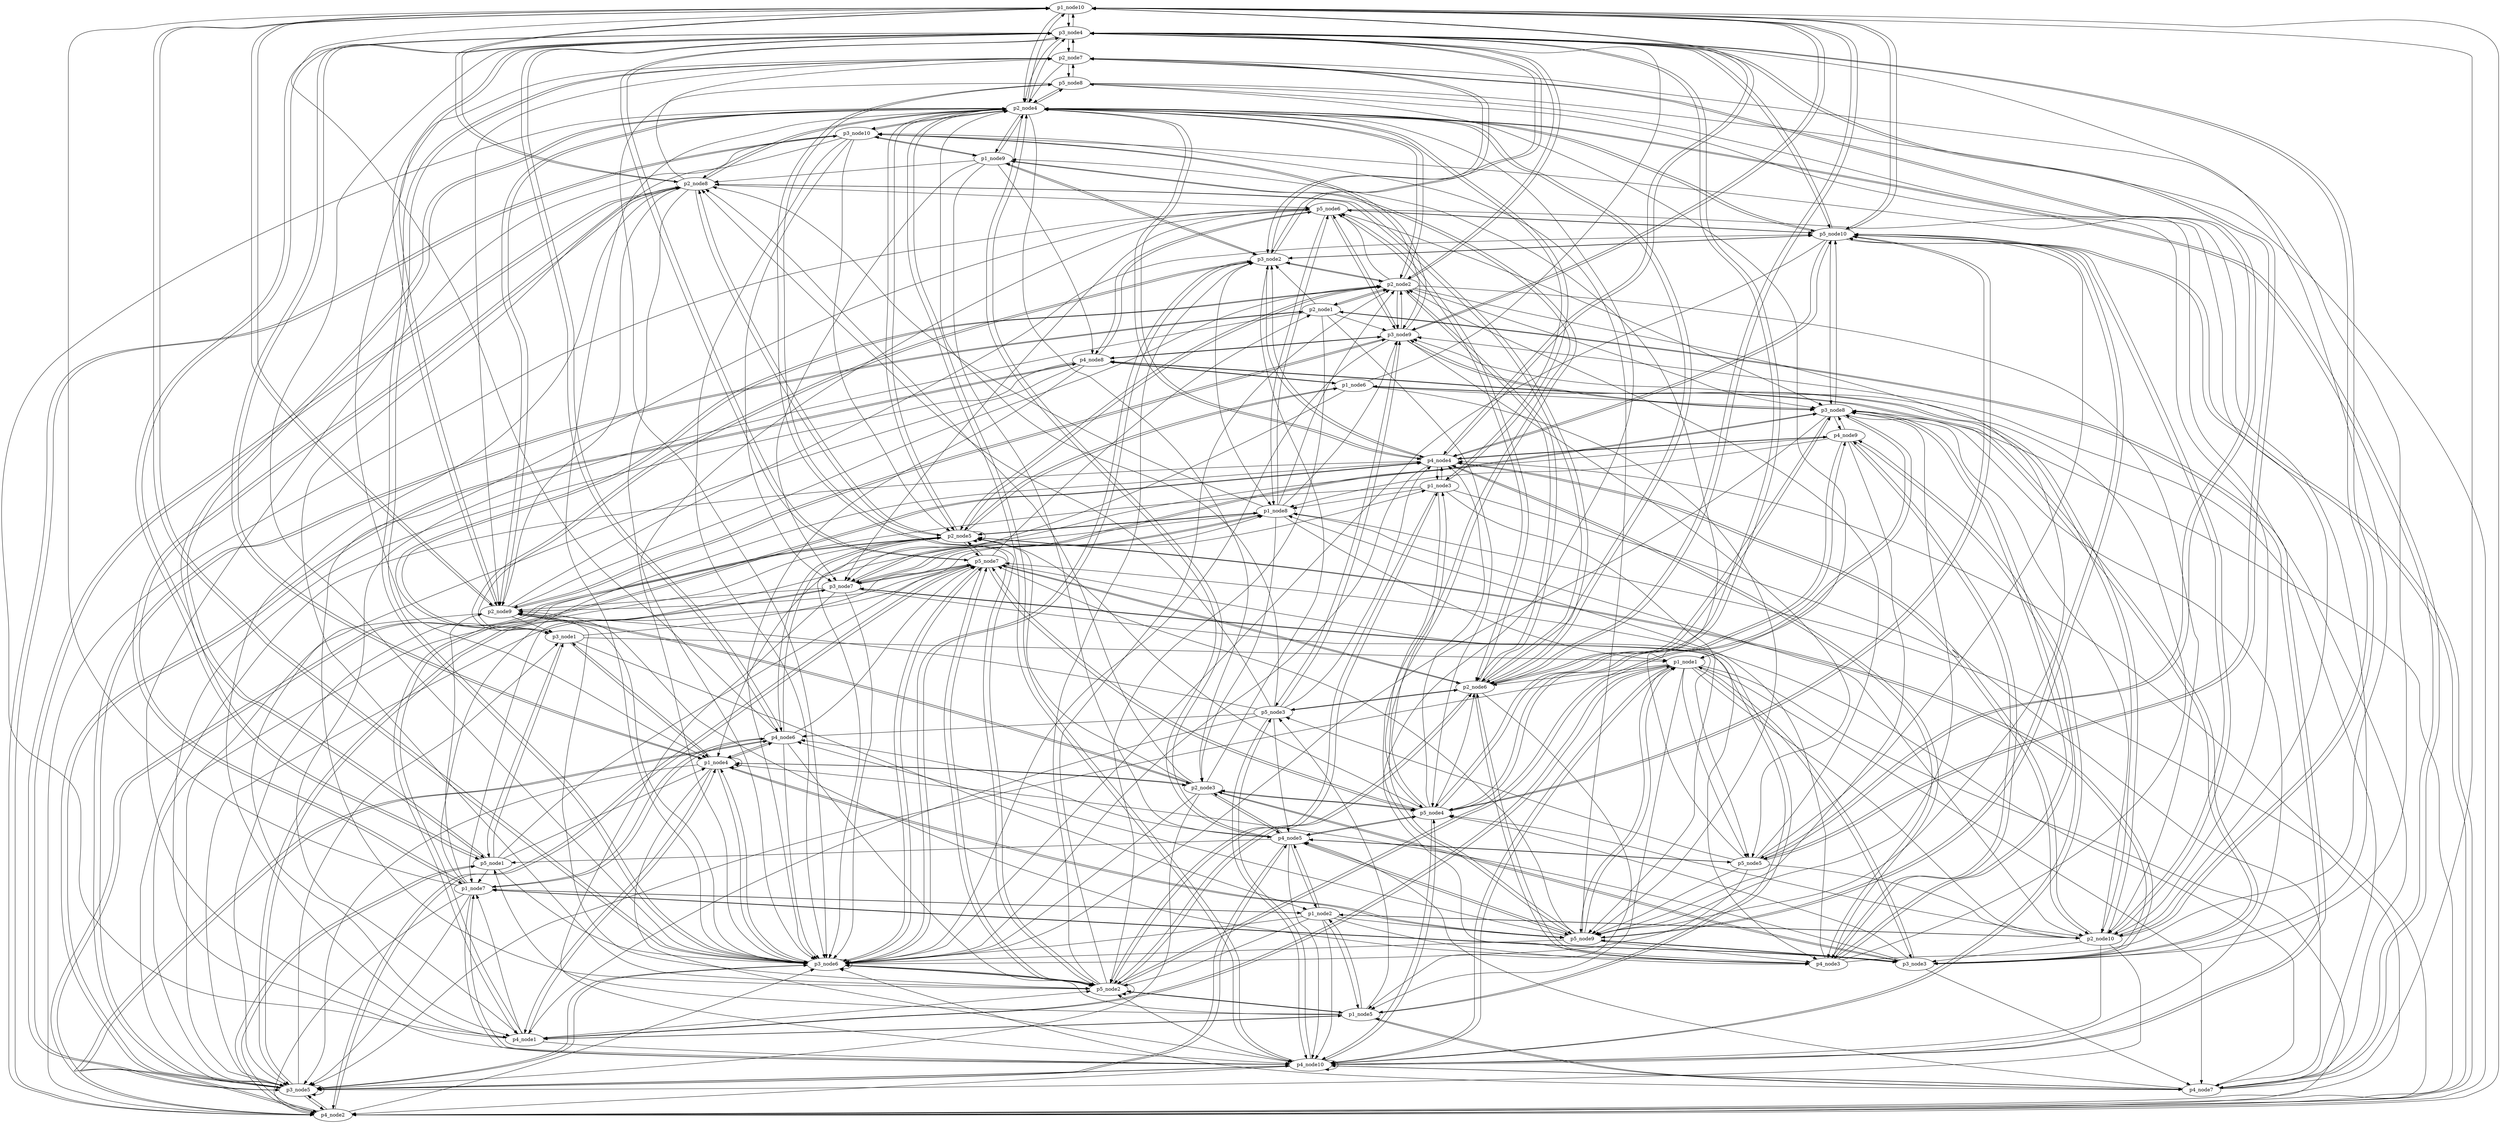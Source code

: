 digraph snapshot {
p1_node10 -> p3_node4
p1_node10 -> p5_node10
p1_node10 -> p2_node8
p1_node10 -> p2_node9
p1_node10 -> p2_node4
p1_node10 -> p4_node4
p1_node10 -> p2_node6
p1_node10 -> p3_node9
p1_node10 -> p3_node6
p1_node10 -> p4_node2
p1_node1 -> p5_node9
p1_node1 -> p4_node7
p1_node1 -> p3_node5
p1_node1 -> p4_node10
p1_node1 -> p2_node10
p1_node1 -> p1_node5
p1_node1 -> p4_node1
p1_node1 -> p3_node3
p1_node1 -> p5_node5
p1_node1 -> p2_node6
p1_node1 -> p4_node2
p1_node2 -> p4_node10
p1_node2 -> p5_node9
p1_node2 -> p2_node10
p1_node2 -> p1_node5
p1_node2 -> p5_node2
p1_node2 -> p3_node6
p1_node2 -> p1_node7
p1_node2 -> p4_node5
p1_node2 -> p4_node3
p1_node3 -> p4_node7
p1_node3 -> p4_node4
p1_node3 -> p5_node4
p1_node3 -> p5_node2
p1_node3 -> p5_node9
p1_node3 -> p2_node4
p1_node3 -> p1_node8
p1_node3 -> p3_node5
p1_node4 -> p3_node6
p1_node4 -> p4_node1
p1_node4 -> p4_node10
p1_node4 -> p1_node4
p1_node4 -> p5_node9
p1_node4 -> p2_node3
p1_node4 -> p4_node6
p1_node4 -> p3_node4
p1_node4 -> p3_node1
p1_node4 -> p3_node5
p1_node5 -> p5_node3
p1_node5 -> p5_node1
p1_node5 -> p3_node6
p1_node5 -> p5_node2
p1_node5 -> p3_node7
p1_node5 -> p1_node2
p1_node5 -> p4_node7
p1_node5 -> p4_node1
p1_node6 -> p2_node5
p1_node6 -> p5_node9
p1_node6 -> p3_node8
p1_node6 -> p3_node4
p1_node6 -> p3_node7
p1_node6 -> p4_node8
p1_node6 -> p3_node3
p1_node7 -> p1_node2
p1_node7 -> p4_node2
p1_node7 -> p1_node10
p1_node7 -> p2_node9
p1_node7 -> p4_node10
p1_node7 -> p4_node6
p1_node7 -> p3_node5
p1_node7 -> p4_node4
p1_node7 -> p2_node8
p1_node7 -> p3_node3
p1_node8 -> p2_node2
p1_node8 -> p2_node3
p1_node8 -> p3_node9
p1_node8 -> p3_node7
p1_node8 -> p5_node6
p1_node8 -> p2_node8
p1_node8 -> p1_node7
p1_node8 -> p1_node1
p1_node8 -> p2_node10
p1_node8 -> p2_node5
p1_node9 -> p4_node5
p1_node9 -> p4_node8
p1_node9 -> p3_node2
p1_node9 -> p3_node10
p1_node9 -> p5_node9
p1_node9 -> p3_node7
p1_node9 -> p2_node4
p1_node9 -> p2_node8
p2_node10 -> p3_node5
p2_node10 -> p3_node4
p2_node10 -> p4_node4
p2_node10 -> p5_node4
p2_node10 -> p4_node10
p2_node10 -> p5_node8
p2_node10 -> p5_node10
p2_node10 -> p4_node8
p2_node10 -> p1_node2
p2_node10 -> p3_node3
p2_node1 -> p2_node2
p2_node1 -> p4_node10
p2_node1 -> p5_node4
p2_node1 -> p4_node1
p2_node1 -> p3_node9
p2_node1 -> p3_node2
p2_node1 -> p5_node2
p2_node1 -> p3_node5
p2_node2 -> p3_node2
p2_node2 -> p2_node6
p2_node2 -> p2_node5
p2_node2 -> p3_node9
p2_node2 -> p5_node9
p2_node2 -> p2_node10
p2_node2 -> p3_node4
p2_node2 -> p2_node1
p2_node2 -> p3_node1
p2_node2 -> p5_node6
p2_node2 -> p3_node8
p2_node2 -> p2_node4
p2_node3 -> p5_node4
p2_node3 -> p2_node9
p2_node3 -> p4_node5
p2_node3 -> p3_node6
p2_node3 -> p2_node8
p2_node3 -> p3_node5
p2_node3 -> p3_node2
p2_node3 -> p3_node3
p2_node3 -> p2_node5
p2_node3 -> p1_node4
p2_node4 -> p3_node4
p2_node4 -> p1_node10
p2_node4 -> p4_node5
p2_node4 -> p1_node9
p2_node4 -> p4_node4
p2_node4 -> p2_node8
p2_node4 -> p2_node5
p2_node4 -> p2_node6
p2_node4 -> p4_node7
p2_node4 -> p4_node10
p2_node4 -> p5_node10
p2_node4 -> p2_node3
p2_node4 -> p1_node3
p2_node4 -> p2_node9
p2_node4 -> p2_node2
p2_node4 -> p3_node10
p2_node4 -> p5_node8
p2_node4 -> p5_node1
p2_node5 -> p5_node7
p2_node5 -> p1_node6
p2_node5 -> p1_node8
p2_node5 -> p2_node8
p2_node5 -> p2_node2
p2_node5 -> p4_node2
p2_node5 -> p3_node3
p2_node5 -> p2_node5
p2_node5 -> p3_node6
p2_node5 -> p2_node4
p2_node5 -> p4_node6
p2_node6 -> p5_node2
p2_node6 -> p5_node3
p2_node6 -> p1_node5
p2_node6 -> p1_node10
p2_node6 -> p3_node8
p2_node6 -> p2_node8
p2_node6 -> p5_node7
p2_node6 -> p5_node6
p2_node6 -> p4_node3
p2_node6 -> p2_node4
p2_node6 -> p2_node2
p2_node7 -> p1_node4
p2_node7 -> p2_node9
p2_node7 -> p3_node6
p2_node7 -> p5_node5
p2_node7 -> p3_node2
p2_node7 -> p3_node4
p2_node7 -> p5_node8
p2_node7 -> p2_node4
p2_node8 -> p2_node5
p2_node8 -> p2_node6
p2_node8 -> p2_node9
p2_node8 -> p1_node7
p2_node8 -> p2_node7
p2_node8 -> p5_node6
p2_node8 -> p3_node6
p2_node8 -> p1_node10
p2_node8 -> p2_node4
p2_node8 -> p3_node5
p2_node9 -> p3_node1
p2_node9 -> p2_node2
p2_node9 -> p5_node7
p2_node9 -> p3_node5
p2_node9 -> p3_node9
p2_node9 -> p5_node10
p2_node9 -> p3_node6
p2_node9 -> p2_node3
p2_node9 -> p5_node2
p2_node9 -> p2_node4
p2_node9 -> p1_node10
p2_node9 -> p3_node4
p3_node10 -> p2_node5
p3_node10 -> p5_node2
p3_node10 -> p1_node9
p3_node10 -> p4_node1
p3_node10 -> p3_node7
p3_node10 -> p3_node6
p3_node10 -> p3_node9
p3_node10 -> p2_node4
p3_node10 -> p4_node2
p3_node1 -> p1_node1
p3_node1 -> p1_node8
p3_node1 -> p1_node2
p3_node1 -> p5_node1
p3_node1 -> p3_node2
p3_node1 -> p2_node2
p3_node1 -> p1_node4
p3_node2 -> p3_node6
p3_node2 -> p2_node7
p3_node2 -> p3_node1
p3_node2 -> p1_node9
p3_node2 -> p5_node10
p3_node2 -> p2_node2
p3_node2 -> p3_node4
p3_node2 -> p4_node4
p3_node2 -> p1_node8
p3_node3 -> p4_node7
p3_node3 -> p1_node4
p3_node3 -> p2_node7
p3_node3 -> p1_node7
p3_node3 -> p5_node9
p3_node3 -> p1_node1
p3_node3 -> p2_node3
p3_node3 -> p5_node4
p3_node3 -> p1_node6
p3_node3 -> p2_node5
p3_node4 -> p1_node4
p3_node4 -> p2_node10
p3_node4 -> p3_node2
p3_node4 -> p4_node6
p3_node4 -> p1_node10
p3_node4 -> p5_node7
p3_node4 -> p2_node9
p3_node4 -> p5_node1
p3_node4 -> p5_node4
p3_node4 -> p5_node5
p3_node4 -> p2_node7
p3_node4 -> p3_node6
p3_node4 -> p2_node4
p3_node4 -> p5_node10
p3_node4 -> p2_node2
p3_node5 -> p4_node2
p3_node5 -> p3_node6
p3_node5 -> p4_node5
p3_node5 -> p3_node5
p3_node5 -> p2_node5
p3_node5 -> p2_node8
p3_node5 -> p4_node8
p3_node5 -> p2_node1
p3_node5 -> p4_node10
p3_node5 -> p3_node7
p3_node5 -> p3_node1
p3_node6 -> p5_node7
p3_node6 -> p3_node2
p3_node6 -> p3_node6
p3_node6 -> p5_node2
p3_node6 -> p2_node4
p3_node6 -> p1_node10
p3_node6 -> p3_node5
p3_node6 -> p2_node7
p3_node6 -> p1_node4
p3_node7 -> p4_node10
p3_node7 -> p5_node5
p3_node7 -> p3_node6
p3_node7 -> p1_node5
p3_node7 -> p1_node8
p3_node7 -> p3_node5
p3_node7 -> p3_node8
p3_node7 -> p2_node9
p3_node7 -> p5_node7
p3_node8 -> p3_node9
p3_node8 -> p5_node2
p3_node8 -> p4_node3
p3_node8 -> p3_node7
p3_node8 -> p3_node6
p3_node8 -> p5_node10
p3_node8 -> p4_node9
p3_node8 -> p2_node6
p3_node8 -> p4_node10
p3_node8 -> p2_node10
p3_node9 -> p2_node2
p3_node9 -> p3_node10
p3_node9 -> p3_node8
p3_node9 -> p4_node8
p3_node9 -> p3_node6
p3_node9 -> p2_node9
p3_node9 -> p1_node10
p3_node9 -> p5_node6
p3_node9 -> p5_node3
p3_node9 -> p5_node5
p4_node10 -> p5_node2
p4_node10 -> p4_node2
p4_node10 -> p3_node5
p4_node10 -> p2_node1
p4_node10 -> p5_node3
p4_node10 -> p4_node7
p4_node10 -> p2_node4
p4_node10 -> p1_node1
p4_node10 -> p5_node4
p4_node10 -> p4_node9
p4_node10 -> p1_node7
p4_node10 -> p4_node10
p4_node1 -> p1_node7
p4_node1 -> p1_node4
p4_node1 -> p5_node2
p4_node1 -> p4_node10
p4_node1 -> p2_node4
p4_node1 -> p2_node8
p4_node1 -> p4_node4
p4_node1 -> p1_node1
p4_node1 -> p1_node5
p4_node2 -> p1_node8
p4_node2 -> p3_node8
p4_node2 -> p5_node1
p4_node2 -> p5_node7
p4_node2 -> p2_node5
p4_node2 -> p3_node10
p4_node2 -> p5_node6
p4_node2 -> p4_node4
p4_node2 -> p3_node6
p4_node2 -> p3_node5
p4_node2 -> p5_node10
p4_node2 -> p4_node6
p4_node3 -> p2_node9
p4_node3 -> p3_node8
p4_node3 -> p4_node9
p4_node3 -> p3_node9
p4_node3 -> p2_node6
p4_node3 -> p4_node4
p4_node3 -> p2_node4
p4_node3 -> p1_node8
p4_node3 -> p3_node4
p4_node4 -> p4_node3
p4_node4 -> p4_node9
p4_node4 -> p4_node1
p4_node4 -> p5_node10
p4_node4 -> p2_node10
p4_node4 -> p3_node2
p4_node4 -> p1_node3
p4_node4 -> p3_node5
p4_node4 -> p3_node6
p4_node4 -> p1_node10
p4_node4 -> p2_node4
p4_node5 -> p5_node4
p4_node5 -> p5_node9
p4_node5 -> p1_node2
p4_node5 -> p5_node5
p4_node5 -> p4_node6
p4_node5 -> p5_node1
p4_node5 -> p2_node4
p4_node5 -> p3_node5
p4_node5 -> p2_node3
p4_node5 -> p4_node10
p4_node6 -> p1_node7
p4_node6 -> p5_node7
p4_node6 -> p3_node6
p4_node6 -> p5_node2
p4_node6 -> p2_node5
p4_node6 -> p3_node4
p4_node6 -> p1_node10
p4_node6 -> p4_node2
p4_node6 -> p1_node4
p4_node7 -> p3_node10
p4_node7 -> p3_node9
p4_node7 -> p3_node6
p4_node7 -> p2_node4
p4_node7 -> p1_node10
p4_node7 -> p4_node5
p4_node7 -> p5_node7
p4_node7 -> p1_node5
p4_node7 -> p4_node10
p4_node8 -> p3_node9
p4_node8 -> p1_node6
p4_node8 -> p4_node1
p4_node8 -> p4_node10
p4_node8 -> p5_node6
p4_node8 -> p3_node6
p4_node8 -> p3_node5
p4_node8 -> p2_node10
p4_node9 -> p1_node8
p4_node9 -> p4_node4
p4_node9 -> p3_node8
p4_node9 -> p5_node4
p4_node9 -> p4_node10
p4_node9 -> p4_node3
p4_node9 -> p5_node9
p4_node9 -> p1_node4
p5_node10 -> p2_node10
p5_node10 -> p3_node8
p5_node10 -> p4_node2
p5_node10 -> p5_node4
p5_node10 -> p5_node9
p5_node10 -> p3_node6
p5_node10 -> p2_node4
p5_node10 -> p3_node4
p5_node10 -> p1_node10
p5_node10 -> p4_node4
p5_node10 -> p3_node2
p5_node10 -> p5_node6
p5_node1 -> p3_node4
p5_node1 -> p3_node6
p5_node1 -> p1_node3
p5_node1 -> p1_node4
p5_node1 -> p1_node7
p5_node1 -> p4_node2
p5_node1 -> p3_node1
p5_node1 -> p2_node4
p5_node2 -> p3_node8
p5_node2 -> p1_node5
p5_node2 -> p5_node6
p5_node2 -> p5_node2
p5_node2 -> p2_node6
p5_node2 -> p5_node7
p5_node2 -> p5_node8
p5_node2 -> p1_node3
p5_node2 -> p2_node2
p5_node2 -> p3_node6
p5_node2 -> p3_node2
p5_node3 -> p4_node10
p5_node3 -> p2_node6
p5_node3 -> p2_node9
p5_node3 -> p2_node4
p5_node3 -> p4_node6
p5_node3 -> p4_node1
p5_node3 -> p4_node4
p5_node3 -> p3_node9
p5_node3 -> p2_node8
p5_node3 -> p4_node5
p5_node4 -> p1_node3
p5_node4 -> p4_node4
p5_node4 -> p2_node6
p5_node4 -> p4_node9
p5_node4 -> p3_node4
p5_node4 -> p2_node3
p5_node4 -> p5_node10
p5_node4 -> p4_node5
p5_node4 -> p2_node5
p5_node4 -> p4_node10
p5_node4 -> p5_node7
p5_node5 -> p1_node9
p5_node5 -> p3_node6
p5_node5 -> p2_node10
p5_node5 -> p5_node10
p5_node5 -> p4_node5
p5_node5 -> p5_node3
p5_node5 -> p2_node2
p5_node5 -> p5_node9
p5_node5 -> p2_node7
p5_node5 -> p3_node4
p5_node6 -> p5_node10
p5_node6 -> p2_node6
p5_node6 -> p3_node6
p5_node6 -> p3_node9
p5_node6 -> p1_node8
p5_node6 -> p2_node10
p5_node6 -> p3_node8
p5_node6 -> p3_node7
p5_node6 -> p4_node8
p5_node7 -> p2_node5
p5_node7 -> p3_node7
p5_node7 -> p5_node4
p5_node7 -> p4_node2
p5_node7 -> p3_node5
p5_node7 -> p2_node1
p5_node7 -> p4_node3
p5_node7 -> p3_node4
p5_node7 -> p3_node6
p5_node7 -> p5_node2
p5_node7 -> p2_node6
p5_node8 -> p2_node4
p5_node8 -> p2_node7
p5_node8 -> p5_node2
p5_node8 -> p1_node1
p5_node8 -> p3_node3
p5_node8 -> p4_node2
p5_node8 -> p3_node6
p5_node9 -> p4_node3
p5_node9 -> p3_node8
p5_node9 -> p3_node10
p5_node9 -> p4_node6
p5_node9 -> p3_node6
p5_node9 -> p5_node10
p5_node9 -> p4_node5
p5_node9 -> p3_node3
p5_node9 -> p5_node7
p5_node9 -> p1_node4
p5_node9 -> p1_node9
p5_node9 -> p1_node1
}
